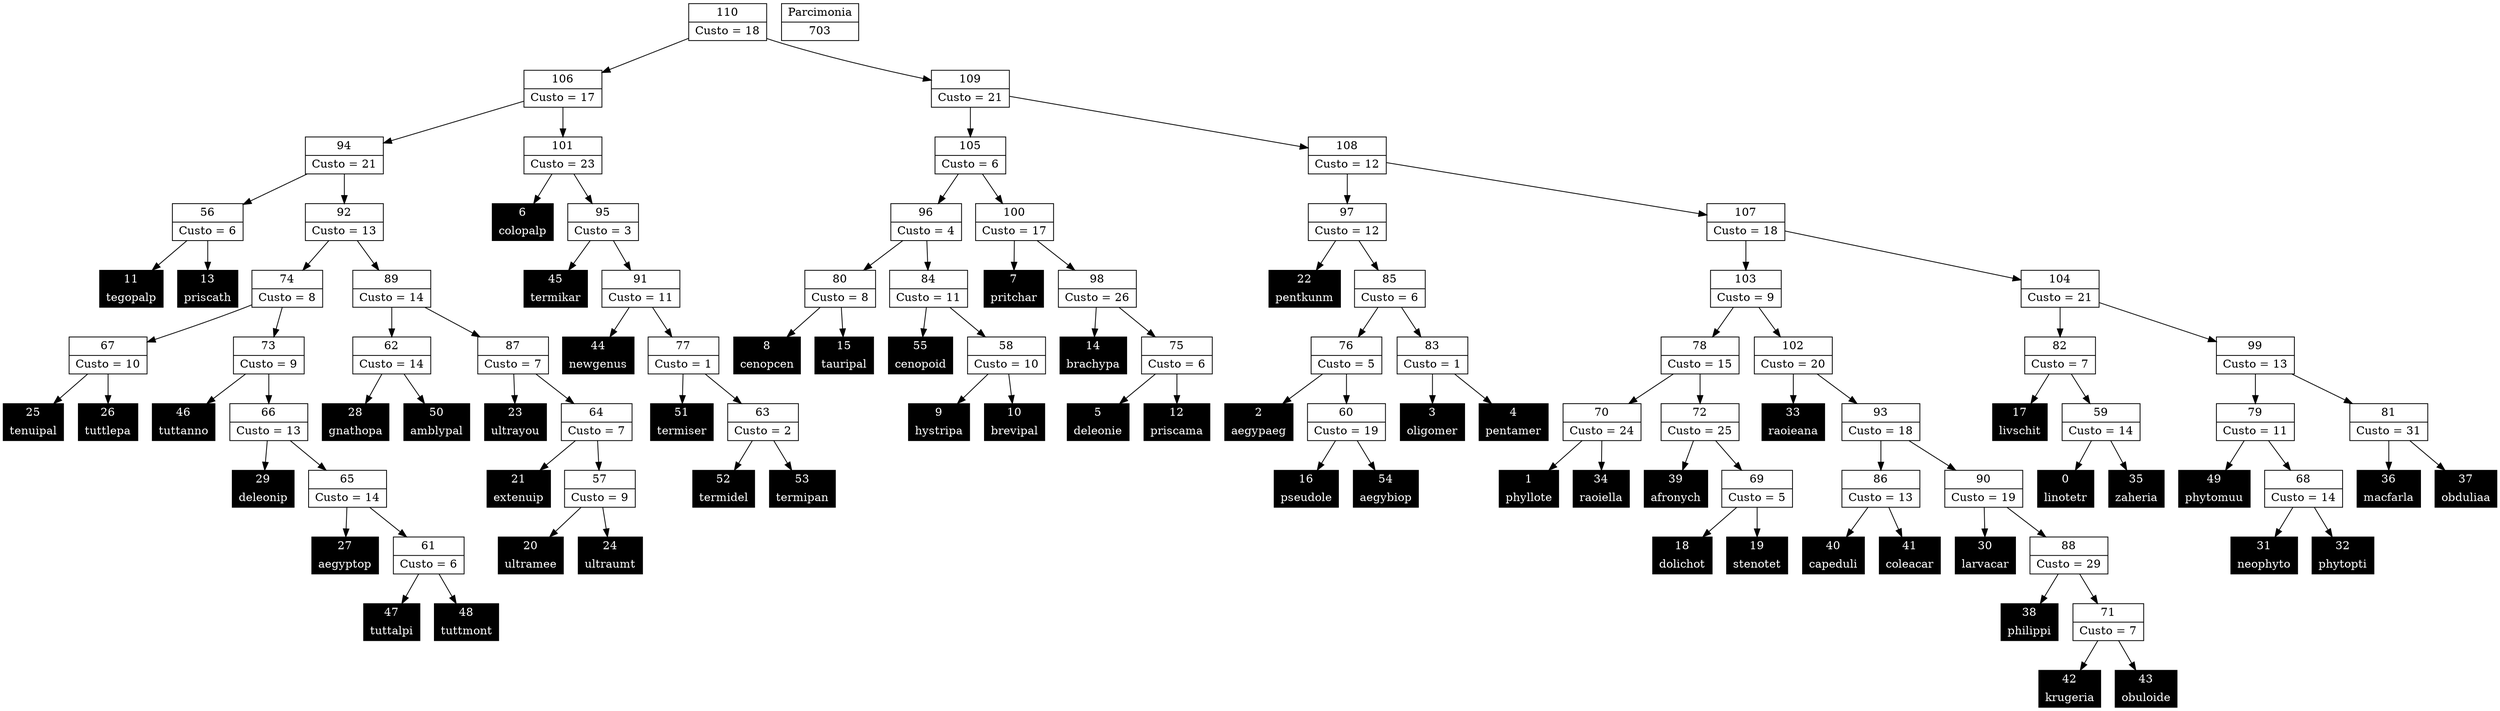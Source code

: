 Digraph G {
0 [shape="record", label="{0 | linotetr}",style=filled, color=black, fontcolor=white,fontsize=14, height=0.5]
1 [shape="record", label="{1 | phyllote}",style=filled, color=black, fontcolor=white,fontsize=14, height=0.5]
2 [shape="record", label="{2 | aegypaeg}",style=filled, color=black, fontcolor=white,fontsize=14, height=0.5]
3 [shape="record", label="{3 | oligomer}",style=filled, color=black, fontcolor=white,fontsize=14, height=0.5]
4 [shape="record", label="{4 | pentamer}",style=filled, color=black, fontcolor=white,fontsize=14, height=0.5]
5 [shape="record", label="{5 | deleonie}",style=filled, color=black, fontcolor=white,fontsize=14, height=0.5]
6 [shape="record", label="{6 | colopalp}",style=filled, color=black, fontcolor=white,fontsize=14, height=0.5]
7 [shape="record", label="{7 | pritchar}",style=filled, color=black, fontcolor=white,fontsize=14, height=0.5]
8 [shape="record", label="{8 | cenopcen}",style=filled, color=black, fontcolor=white,fontsize=14, height=0.5]
9 [shape="record", label="{9 | hystripa}",style=filled, color=black, fontcolor=white,fontsize=14, height=0.5]
10 [shape="record", label="{10 | brevipal}",style=filled, color=black, fontcolor=white,fontsize=14, height=0.5]
11 [shape="record", label="{11 | tegopalp}",style=filled, color=black, fontcolor=white,fontsize=14, height=0.5]
12 [shape="record", label="{12 | priscama}",style=filled, color=black, fontcolor=white,fontsize=14, height=0.5]
13 [shape="record", label="{13 | priscath}",style=filled, color=black, fontcolor=white,fontsize=14, height=0.5]
14 [shape="record", label="{14 | brachypa}",style=filled, color=black, fontcolor=white,fontsize=14, height=0.5]
15 [shape="record", label="{15 | tauripal}",style=filled, color=black, fontcolor=white,fontsize=14, height=0.5]
16 [shape="record", label="{16 | pseudole}",style=filled, color=black, fontcolor=white,fontsize=14, height=0.5]
17 [shape="record", label="{17 | livschit}",style=filled, color=black, fontcolor=white,fontsize=14, height=0.5]
18 [shape="record", label="{18 | dolichot}",style=filled, color=black, fontcolor=white,fontsize=14, height=0.5]
19 [shape="record", label="{19 | stenotet}",style=filled, color=black, fontcolor=white,fontsize=14, height=0.5]
20 [shape="record", label="{20 | ultramee}",style=filled, color=black, fontcolor=white,fontsize=14, height=0.5]
21 [shape="record", label="{21 | extenuip}",style=filled, color=black, fontcolor=white,fontsize=14, height=0.5]
22 [shape="record", label="{22 | pentkunm}",style=filled, color=black, fontcolor=white,fontsize=14, height=0.5]
23 [shape="record", label="{23 | ultrayou}",style=filled, color=black, fontcolor=white,fontsize=14, height=0.5]
24 [shape="record", label="{24 | ultraumt}",style=filled, color=black, fontcolor=white,fontsize=14, height=0.5]
25 [shape="record", label="{25 | tenuipal}",style=filled, color=black, fontcolor=white,fontsize=14, height=0.5]
26 [shape="record", label="{26 | tuttlepa}",style=filled, color=black, fontcolor=white,fontsize=14, height=0.5]
27 [shape="record", label="{27 | aegyptop}",style=filled, color=black, fontcolor=white,fontsize=14, height=0.5]
28 [shape="record", label="{28 | gnathopa}",style=filled, color=black, fontcolor=white,fontsize=14, height=0.5]
29 [shape="record", label="{29 | deleonip}",style=filled, color=black, fontcolor=white,fontsize=14, height=0.5]
30 [shape="record", label="{30 | larvacar}",style=filled, color=black, fontcolor=white,fontsize=14, height=0.5]
31 [shape="record", label="{31 | neophyto}",style=filled, color=black, fontcolor=white,fontsize=14, height=0.5]
32 [shape="record", label="{32 | phytopti}",style=filled, color=black, fontcolor=white,fontsize=14, height=0.5]
33 [shape="record", label="{33 | raoieana}",style=filled, color=black, fontcolor=white,fontsize=14, height=0.5]
34 [shape="record", label="{34 | raoiella}",style=filled, color=black, fontcolor=white,fontsize=14, height=0.5]
35 [shape="record", label="{35 | zaheria}",style=filled, color=black, fontcolor=white,fontsize=14, height=0.5]
36 [shape="record", label="{36 | macfarla}",style=filled, color=black, fontcolor=white,fontsize=14, height=0.5]
37 [shape="record", label="{37 | obduliaa}",style=filled, color=black, fontcolor=white,fontsize=14, height=0.5]
38 [shape="record", label="{38 | philippi}",style=filled, color=black, fontcolor=white,fontsize=14, height=0.5]
39 [shape="record", label="{39 | afronych}",style=filled, color=black, fontcolor=white,fontsize=14, height=0.5]
40 [shape="record", label="{40 | capeduli}",style=filled, color=black, fontcolor=white,fontsize=14, height=0.5]
41 [shape="record", label="{41 | coleacar}",style=filled, color=black, fontcolor=white,fontsize=14, height=0.5]
42 [shape="record", label="{42 | krugeria}",style=filled, color=black, fontcolor=white,fontsize=14, height=0.5]
43 [shape="record", label="{43 | obuloide}",style=filled, color=black, fontcolor=white,fontsize=14, height=0.5]
44 [shape="record", label="{44 | newgenus}",style=filled, color=black, fontcolor=white,fontsize=14, height=0.5]
45 [shape="record", label="{45 | termikar}",style=filled, color=black, fontcolor=white,fontsize=14, height=0.5]
46 [shape="record", label="{46 | tuttanno}",style=filled, color=black, fontcolor=white,fontsize=14, height=0.5]
47 [shape="record", label="{47 | tuttalpi}",style=filled, color=black, fontcolor=white,fontsize=14, height=0.5]
48 [shape="record", label="{48 | tuttmont}",style=filled, color=black, fontcolor=white,fontsize=14, height=0.5]
49 [shape="record", label="{49 | phytomuu}",style=filled, color=black, fontcolor=white,fontsize=14, height=0.5]
50 [shape="record", label="{50 | amblypal}",style=filled, color=black, fontcolor=white,fontsize=14, height=0.5]
51 [shape="record", label="{51 | termiser}",style=filled, color=black, fontcolor=white,fontsize=14, height=0.5]
52 [shape="record", label="{52 | termidel}",style=filled, color=black, fontcolor=white,fontsize=14, height=0.5]
53 [shape="record", label="{53 | termipan}",style=filled, color=black, fontcolor=white,fontsize=14, height=0.5]
54 [shape="record", label="{54 | aegybiop}",style=filled, color=black, fontcolor=white,fontsize=14, height=0.5]
55 [shape="record", label="{55 | cenopoid}",style=filled, color=black, fontcolor=white,fontsize=14, height=0.5]
56 [shape="record", label="{56|Custo = 6}"]
57 [shape="record", label="{57|Custo = 9}"]
58 [shape="record", label="{58|Custo = 10}"]
59 [shape="record", label="{59|Custo = 14}"]
60 [shape="record", label="{60|Custo = 19}"]
61 [shape="record", label="{61|Custo = 6}"]
62 [shape="record", label="{62|Custo = 14}"]
63 [shape="record", label="{63|Custo = 2}"]
64 [shape="record", label="{64|Custo = 7}"]
65 [shape="record", label="{65|Custo = 14}"]
66 [shape="record", label="{66|Custo = 13}"]
67 [shape="record", label="{67|Custo = 10}"]
68 [shape="record", label="{68|Custo = 14}"]
69 [shape="record", label="{69|Custo = 5}"]
70 [shape="record", label="{70|Custo = 24}"]
71 [shape="record", label="{71|Custo = 7}"]
72 [shape="record", label="{72|Custo = 25}"]
73 [shape="record", label="{73|Custo = 9}"]
74 [shape="record", label="{74|Custo = 8}"]
75 [shape="record", label="{75|Custo = 6}"]
76 [shape="record", label="{76|Custo = 5}"]
77 [shape="record", label="{77|Custo = 1}"]
78 [shape="record", label="{78|Custo = 15}"]
79 [shape="record", label="{79|Custo = 11}"]
80 [shape="record", label="{80|Custo = 8}"]
81 [shape="record", label="{81|Custo = 31}"]
82 [shape="record", label="{82|Custo = 7}"]
83 [shape="record", label="{83|Custo = 1}"]
84 [shape="record", label="{84|Custo = 11}"]
85 [shape="record", label="{85|Custo = 6}"]
86 [shape="record", label="{86|Custo = 13}"]
87 [shape="record", label="{87|Custo = 7}"]
88 [shape="record", label="{88|Custo = 29}"]
89 [shape="record", label="{89|Custo = 14}"]
90 [shape="record", label="{90|Custo = 19}"]
91 [shape="record", label="{91|Custo = 11}"]
92 [shape="record", label="{92|Custo = 13}"]
93 [shape="record", label="{93|Custo = 18}"]
94 [shape="record", label="{94|Custo = 21}"]
95 [shape="record", label="{95|Custo = 3}"]
96 [shape="record", label="{96|Custo = 4}"]
97 [shape="record", label="{97|Custo = 12}"]
98 [shape="record", label="{98|Custo = 26}"]
99 [shape="record", label="{99|Custo = 13}"]
100 [shape="record", label="{100|Custo = 17}"]
101 [shape="record", label="{101|Custo = 23}"]
102 [shape="record", label="{102|Custo = 20}"]
103 [shape="record", label="{103|Custo = 9}"]
104 [shape="record", label="{104|Custo = 21}"]
105 [shape="record", label="{105|Custo = 6}"]
106 [shape="record", label="{106|Custo = 17}"]
107 [shape="record", label="{107|Custo = 18}"]
108 [shape="record", label="{108|Custo = 12}"]
109 [shape="record", label="{109|Custo = 21}"]
110 [shape="record", label="{110|Custo = 18}"]

56->13
56->11
57->24
57->20
58->10
58->9
59->35
59->0
60->54
60->16
61->48
61->47
62->50
62->28
63->53
63->52
64->57
64->21
65->61
65->27
66->65
66->29
67->26
67->25
68->32
68->31
69->19
69->18
70->34
70->1
71->43
71->42
72->69
72->39
73->66
73->46
74->73
74->67
75->12
75->5
76->60
76->2
77->63
77->51
78->72
78->70
79->68
79->49
80->15
80->8
81->37
81->36
82->59
82->17
83->4
83->3
84->58
84->55
85->83
85->76
86->41
86->40
87->64
87->23
88->71
88->38
89->87
89->62
90->88
90->30
91->77
91->44
92->89
92->74
93->90
93->86
94->92
94->56
95->91
95->45
96->84
96->80
97->85
97->22
98->75
98->14
99->81
99->79
100->98
100->7
101->95
101->6
102->93
102->33
103->102
103->78
104->99
104->82
105->100
105->96
106->101
106->94
107->104
107->103
108->107
108->97
109->108
109->105
110->109
110->106

703 [shape="record", label="{Parcimonia|703}"]
}